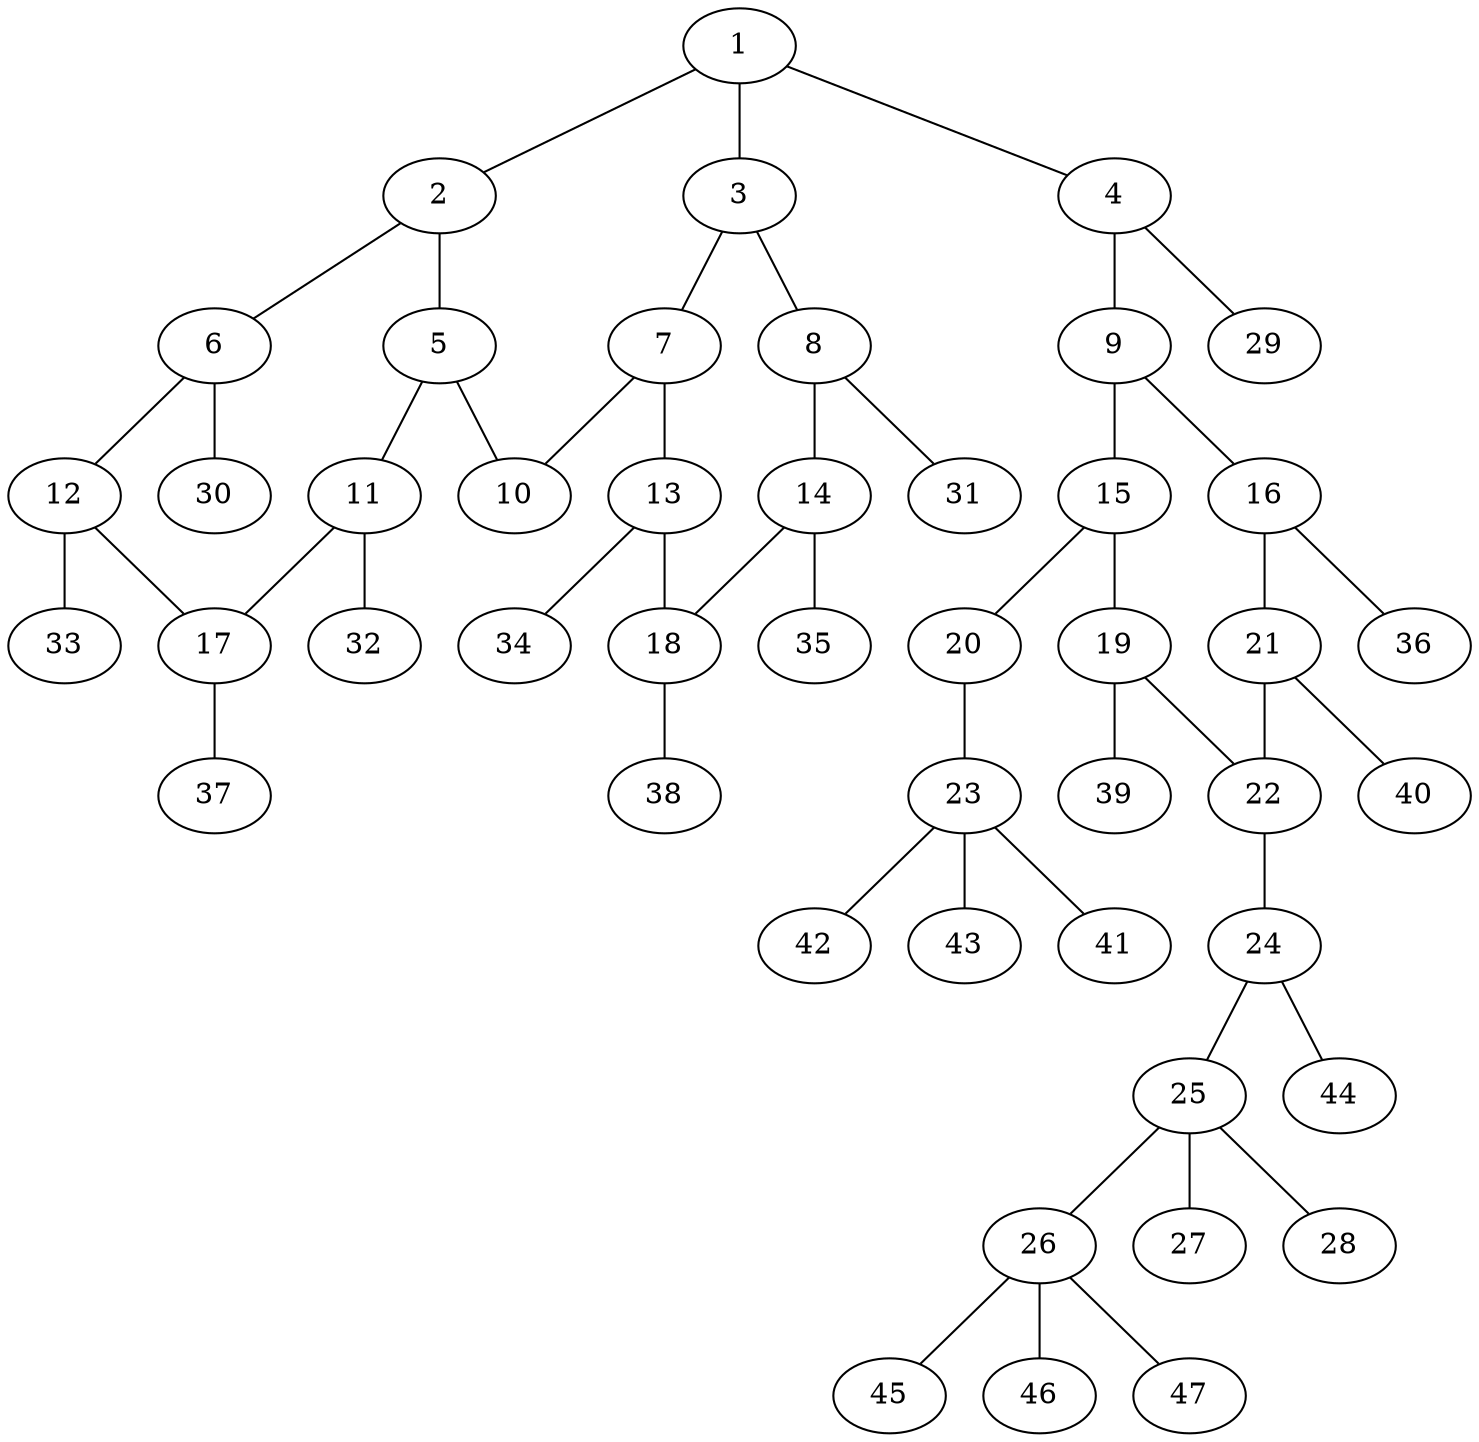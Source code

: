 graph molecule_3391 {
	1	 [chem=C];
	2	 [chem=C];
	1 -- 2	 [valence=1];
	3	 [chem=C];
	1 -- 3	 [valence=2];
	4	 [chem=N];
	1 -- 4	 [valence=1];
	5	 [chem=C];
	2 -- 5	 [valence=2];
	6	 [chem=C];
	2 -- 6	 [valence=1];
	7	 [chem=C];
	3 -- 7	 [valence=1];
	8	 [chem=C];
	3 -- 8	 [valence=1];
	9	 [chem=C];
	4 -- 9	 [valence=1];
	29	 [chem=H];
	4 -- 29	 [valence=1];
	10	 [chem=N];
	5 -- 10	 [valence=1];
	11	 [chem=C];
	5 -- 11	 [valence=1];
	12	 [chem=C];
	6 -- 12	 [valence=2];
	30	 [chem=H];
	6 -- 30	 [valence=1];
	7 -- 10	 [valence=2];
	13	 [chem=C];
	7 -- 13	 [valence=1];
	14	 [chem=C];
	8 -- 14	 [valence=2];
	31	 [chem=H];
	8 -- 31	 [valence=1];
	15	 [chem=C];
	9 -- 15	 [valence=1];
	16	 [chem=C];
	9 -- 16	 [valence=2];
	17	 [chem=C];
	11 -- 17	 [valence=2];
	32	 [chem=H];
	11 -- 32	 [valence=1];
	12 -- 17	 [valence=1];
	33	 [chem=H];
	12 -- 33	 [valence=1];
	18	 [chem=C];
	13 -- 18	 [valence=2];
	34	 [chem=H];
	13 -- 34	 [valence=1];
	14 -- 18	 [valence=1];
	35	 [chem=H];
	14 -- 35	 [valence=1];
	19	 [chem=C];
	15 -- 19	 [valence=2];
	20	 [chem=O];
	15 -- 20	 [valence=1];
	21	 [chem=C];
	16 -- 21	 [valence=1];
	36	 [chem=H];
	16 -- 36	 [valence=1];
	37	 [chem=H];
	17 -- 37	 [valence=1];
	38	 [chem=H];
	18 -- 38	 [valence=1];
	22	 [chem=C];
	19 -- 22	 [valence=1];
	39	 [chem=H];
	19 -- 39	 [valence=1];
	23	 [chem=C];
	20 -- 23	 [valence=1];
	21 -- 22	 [valence=2];
	40	 [chem=H];
	21 -- 40	 [valence=1];
	24	 [chem=N];
	22 -- 24	 [valence=1];
	41	 [chem=H];
	23 -- 41	 [valence=1];
	42	 [chem=H];
	23 -- 42	 [valence=1];
	43	 [chem=H];
	23 -- 43	 [valence=1];
	25	 [chem=S];
	24 -- 25	 [valence=1];
	44	 [chem=H];
	24 -- 44	 [valence=1];
	26	 [chem=C];
	25 -- 26	 [valence=1];
	27	 [chem=O];
	25 -- 27	 [valence=2];
	28	 [chem=O];
	25 -- 28	 [valence=2];
	45	 [chem=H];
	26 -- 45	 [valence=1];
	46	 [chem=H];
	26 -- 46	 [valence=1];
	47	 [chem=H];
	26 -- 47	 [valence=1];
}
